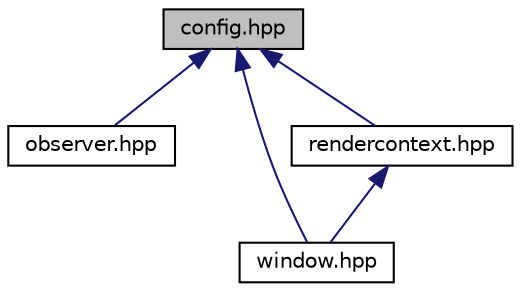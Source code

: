 digraph "config.hpp"
{
  edge [fontname="Helvetica",fontsize="10",labelfontname="Helvetica",labelfontsize="10"];
  node [fontname="Helvetica",fontsize="10",shape=record];
  Node1 [label="config.hpp",height=0.2,width=0.4,color="black", fillcolor="grey75", style="filled", fontcolor="black"];
  Node1 -> Node2 [dir="back",color="midnightblue",fontsize="10",style="solid",fontname="Helvetica"];
  Node2 [label="observer.hpp",height=0.2,width=0.4,color="black", fillcolor="white", style="filled",URL="$observer_8hpp.html"];
  Node1 -> Node3 [dir="back",color="midnightblue",fontsize="10",style="solid",fontname="Helvetica"];
  Node3 [label="window.hpp",height=0.2,width=0.4,color="black", fillcolor="white", style="filled",URL="$window_8hpp.html"];
  Node1 -> Node4 [dir="back",color="midnightblue",fontsize="10",style="solid",fontname="Helvetica"];
  Node4 [label="rendercontext.hpp",height=0.2,width=0.4,color="black", fillcolor="white", style="filled",URL="$rendercontext_8hpp.html"];
  Node4 -> Node3 [dir="back",color="midnightblue",fontsize="10",style="solid",fontname="Helvetica"];
}
